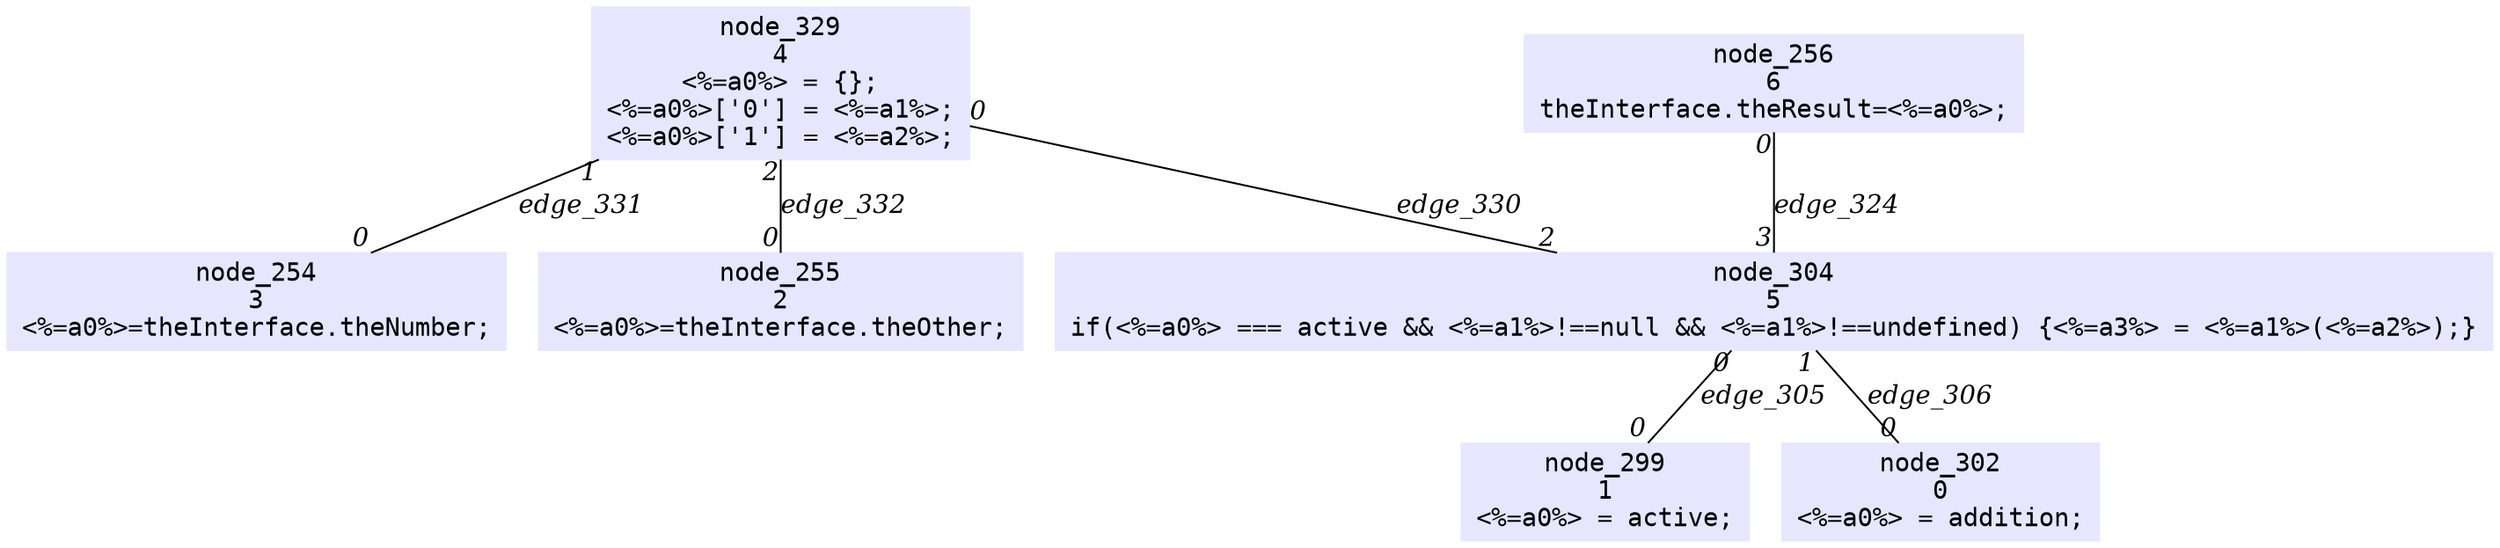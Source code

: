 digraph g{node_254 [shape=box, style=filled, color="0.66 0.1 1.0", fontname="Courier", label="node_254
3
<%=a0%>=theInterface.theNumber;
" ]
node_255 [shape=box, style=filled, color="0.66 0.1 1.0", fontname="Courier", label="node_255
2
<%=a0%>=theInterface.theOther;
" ]
node_256 [shape=box, style=filled, color="0.66 0.1 1.0", fontname="Courier", label="node_256
6
theInterface.theResult=<%=a0%>;
" ]
node_299 [shape=box, style=filled, color="0.66 0.1 1.0", fontname="Courier", label="node_299
1
<%=a0%> = active;
" ]
node_302 [shape=box, style=filled, color="0.66 0.1 1.0", fontname="Courier", label="node_302
0
<%=a0%> = addition;
" ]
node_304 [shape=box, style=filled, color="0.66 0.1 1.0", fontname="Courier", label="node_304
5
if(<%=a0%> === active && <%=a1%>!==null && <%=a1%>!==undefined) {<%=a3%> = <%=a1%>(<%=a2%>);}
" ]
node_329 [shape=box, style=filled, color="0.66 0.1 1.0", fontname="Courier", label="node_329
4
<%=a0%> = {};
<%=a0%>['0'] = <%=a1%>;
<%=a0%>['1'] = <%=a2%>;
" ]
node_304 -> node_299 [dir=none, arrowHead=none, fontname="Times-Italic", label="edge_305",  headlabel="0", taillabel="0" ]
node_304 -> node_302 [dir=none, arrowHead=none, fontname="Times-Italic", label="edge_306",  headlabel="0", taillabel="1" ]
node_256 -> node_304 [dir=none, arrowHead=none, fontname="Times-Italic", label="edge_324",  headlabel="3", taillabel="0" ]
node_329 -> node_304 [dir=none, arrowHead=none, fontname="Times-Italic", label="edge_330",  headlabel="2", taillabel="0" ]
node_329 -> node_254 [dir=none, arrowHead=none, fontname="Times-Italic", label="edge_331",  headlabel="0", taillabel="1" ]
node_329 -> node_255 [dir=none, arrowHead=none, fontname="Times-Italic", label="edge_332",  headlabel="0", taillabel="2" ]
}